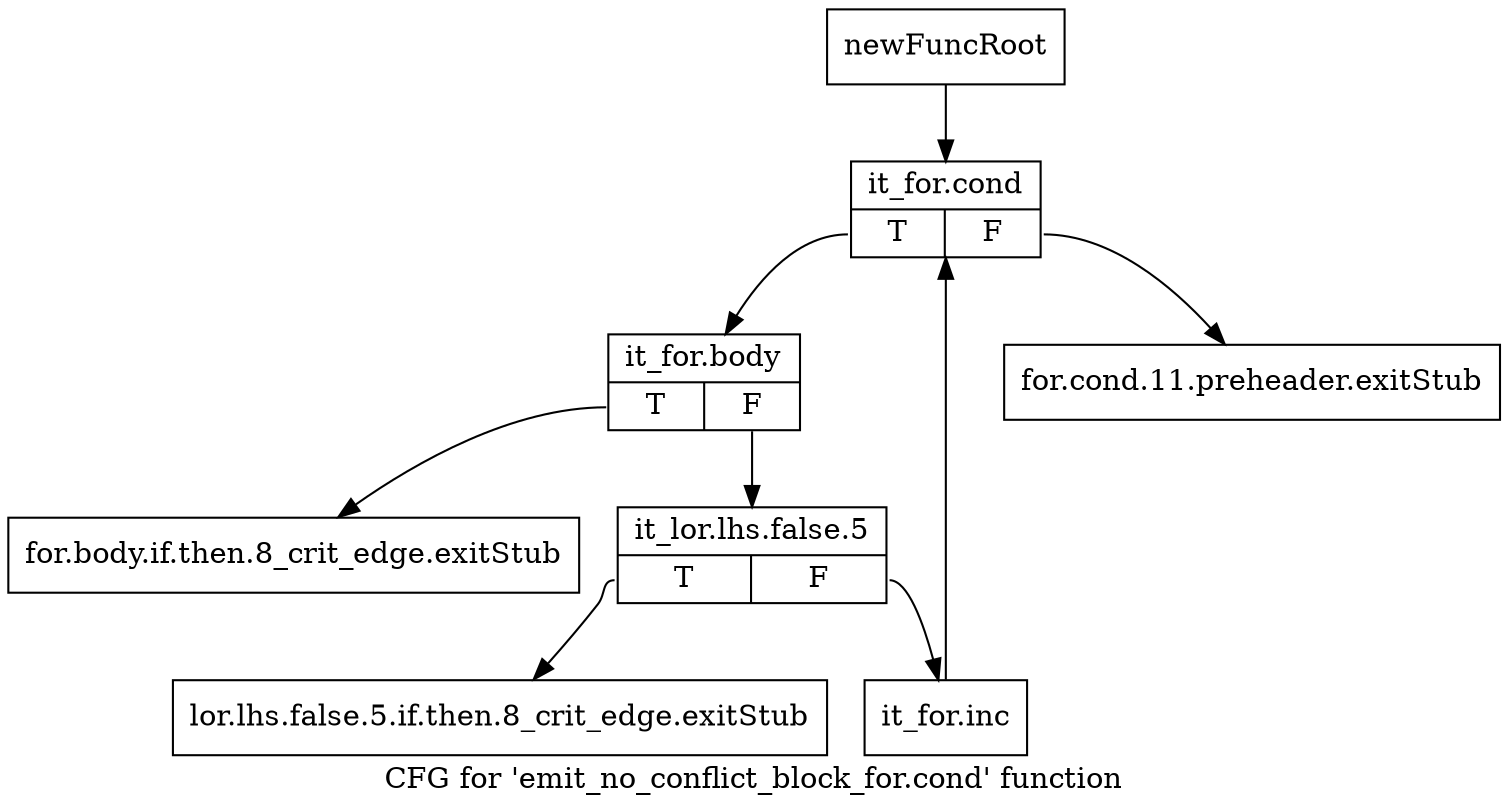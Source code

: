 digraph "CFG for 'emit_no_conflict_block_for.cond' function" {
	label="CFG for 'emit_no_conflict_block_for.cond' function";

	Node0xb6f0b00 [shape=record,label="{newFuncRoot}"];
	Node0xb6f0b00 -> Node0xb6f8900;
	Node0xb6f0b50 [shape=record,label="{for.cond.11.preheader.exitStub}"];
	Node0xb6f8860 [shape=record,label="{for.body.if.then.8_crit_edge.exitStub}"];
	Node0xb6f88b0 [shape=record,label="{lor.lhs.false.5.if.then.8_crit_edge.exitStub}"];
	Node0xb6f8900 [shape=record,label="{it_for.cond|{<s0>T|<s1>F}}"];
	Node0xb6f8900:s0 -> Node0xb6f8950;
	Node0xb6f8900:s1 -> Node0xb6f0b50;
	Node0xb6f8950 [shape=record,label="{it_for.body|{<s0>T|<s1>F}}"];
	Node0xb6f8950:s0 -> Node0xb6f8860;
	Node0xb6f8950:s1 -> Node0xb6f89a0;
	Node0xb6f89a0 [shape=record,label="{it_lor.lhs.false.5|{<s0>T|<s1>F}}"];
	Node0xb6f89a0:s0 -> Node0xb6f88b0;
	Node0xb6f89a0:s1 -> Node0xb6f89f0;
	Node0xb6f89f0 [shape=record,label="{it_for.inc}"];
	Node0xb6f89f0 -> Node0xb6f8900;
}
